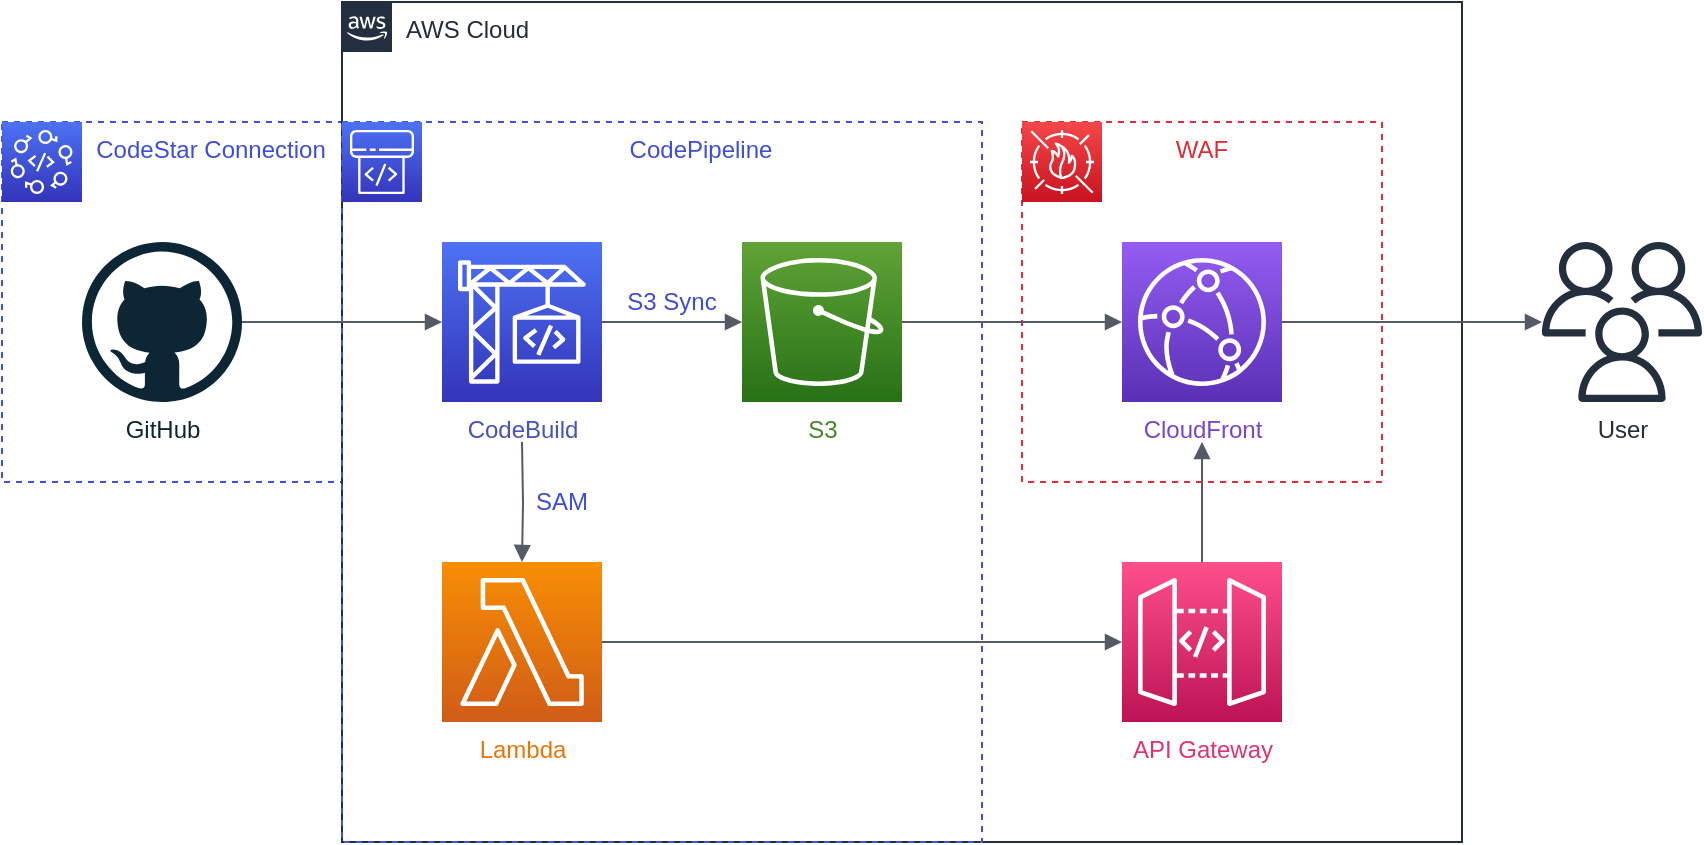 <mxfile scale="2" border="10">
    <diagram id="_Zw1SKS988_m9Ec6RnQ4" name="ページ1">
        <mxGraphModel dx="2493" dy="791" grid="0" gridSize="10" guides="1" tooltips="1" connect="1" arrows="1" fold="1" page="1" pageScale="1" pageWidth="827" pageHeight="1169" background="#ffffff" math="0" shadow="0">
            <root>
                <mxCell id="0"/>
                <mxCell id="1" parent="0"/>
                <mxCell id="12" value="CodeStar Connection" style="fillColor=none;strokeColor=#4053d6;dashed=1;verticalAlign=top;fontStyle=0;fontColor=#3f50d3;spacingLeft=39;" parent="1" vertex="1">
                    <mxGeometry x="-170" y="460" width="170" height="180" as="geometry"/>
                </mxCell>
                <mxCell id="2" value="AWS Cloud" style="points=[[0,0],[0.25,0],[0.5,0],[0.75,0],[1,0],[1,0.25],[1,0.5],[1,0.75],[1,1],[0.75,1],[0.5,1],[0.25,1],[0,1],[0,0.75],[0,0.5],[0,0.25]];outlineConnect=0;gradientColor=none;html=1;whiteSpace=wrap;fontSize=12;fontStyle=0;container=1;pointerEvents=0;collapsible=0;recursiveResize=0;shape=mxgraph.aws4.group;grIcon=mxgraph.aws4.group_aws_cloud_alt;strokeColor=#232F3E;fillColor=none;verticalAlign=top;align=left;spacingLeft=30;fontColor=#232F3E;dashed=0;" parent="1" vertex="1">
                    <mxGeometry y="400" width="560" height="420" as="geometry"/>
                </mxCell>
                <mxCell id="8" value="CodePipeline" style="fillColor=none;strokeColor=#4053d6;dashed=1;verticalAlign=top;fontStyle=0;fontColor=#3f50d3;spacingLeft=39;" parent="2" vertex="1">
                    <mxGeometry y="60" width="320" height="360" as="geometry"/>
                </mxCell>
                <mxCell id="9" value="" style="sketch=0;points=[[0,0,0],[0.25,0,0],[0.5,0,0],[0.75,0,0],[1,0,0],[0,1,0],[0.25,1,0],[0.5,1,0],[0.75,1,0],[1,1,0],[0,0.25,0],[0,0.5,0],[0,0.75,0],[1,0.25,0],[1,0.5,0],[1,0.75,0]];outlineConnect=0;fontColor=#232F3E;gradientColor=#4D72F3;gradientDirection=north;fillColor=#3334B9;strokeColor=#ffffff;dashed=0;verticalLabelPosition=bottom;verticalAlign=top;align=center;html=1;fontSize=12;fontStyle=0;aspect=fixed;shape=mxgraph.aws4.resourceIcon;resIcon=mxgraph.aws4.codepipeline;" parent="2" vertex="1">
                    <mxGeometry y="60" width="40" height="40" as="geometry"/>
                </mxCell>
                <mxCell id="4" value="&lt;font color=&quot;#438a27&quot;&gt;S3&lt;/font&gt;" style="sketch=0;points=[[0,0,0],[0.25,0,0],[0.5,0,0],[0.75,0,0],[1,0,0],[0,1,0],[0.25,1,0],[0.5,1,0],[0.75,1,0],[1,1,0],[0,0.25,0],[0,0.5,0],[0,0.75,0],[1,0.25,0],[1,0.5,0],[1,0.75,0]];outlineConnect=0;fontColor=#232F3E;gradientColor=#60A337;gradientDirection=north;fillColor=#277116;strokeColor=#ffffff;dashed=0;verticalLabelPosition=bottom;verticalAlign=top;align=center;html=1;fontSize=12;fontStyle=0;aspect=fixed;shape=mxgraph.aws4.resourceIcon;resIcon=mxgraph.aws4.s3;" parent="2" vertex="1">
                    <mxGeometry x="200" y="120" width="80" height="80" as="geometry"/>
                </mxCell>
                <mxCell id="16" value="WAF" style="fillColor=none;strokeColor=#df2e35;dashed=1;verticalAlign=top;fontStyle=0;fontColor=#de2d34;" parent="2" vertex="1">
                    <mxGeometry x="340" y="60" width="180" height="180" as="geometry"/>
                </mxCell>
                <mxCell id="5" value="&lt;font color=&quot;#7746d3&quot;&gt;CloudFront&lt;/font&gt;" style="sketch=0;points=[[0,0,0],[0.25,0,0],[0.5,0,0],[0.75,0,0],[1,0,0],[0,1,0],[0.25,1,0],[0.5,1,0],[0.75,1,0],[1,1,0],[0,0.25,0],[0,0.5,0],[0,0.75,0],[1,0.25,0],[1,0.5,0],[1,0.75,0]];outlineConnect=0;fontColor=#232F3E;gradientColor=#945DF2;gradientDirection=north;fillColor=#5A30B5;strokeColor=#ffffff;dashed=0;verticalLabelPosition=bottom;verticalAlign=top;align=center;html=1;fontSize=12;fontStyle=0;aspect=fixed;shape=mxgraph.aws4.resourceIcon;resIcon=mxgraph.aws4.cloudfront;" parent="2" vertex="1">
                    <mxGeometry x="390" y="120" width="80" height="80" as="geometry"/>
                </mxCell>
                <mxCell id="6" value="" style="sketch=0;points=[[0,0,0],[0.25,0,0],[0.5,0,0],[0.75,0,0],[1,0,0],[0,1,0],[0.25,1,0],[0.5,1,0],[0.75,1,0],[1,1,0],[0,0.25,0],[0,0.5,0],[0,0.75,0],[1,0.25,0],[1,0.5,0],[1,0.75,0]];outlineConnect=0;fontColor=#232F3E;gradientColor=#F54749;gradientDirection=north;fillColor=#C7131F;strokeColor=#ffffff;dashed=0;verticalLabelPosition=bottom;verticalAlign=top;align=center;html=1;fontSize=12;fontStyle=0;aspect=fixed;shape=mxgraph.aws4.resourceIcon;resIcon=mxgraph.aws4.waf;" parent="2" vertex="1">
                    <mxGeometry x="340" y="60" width="40" height="40" as="geometry"/>
                </mxCell>
                <mxCell id="17" value="" style="edgeStyle=orthogonalEdgeStyle;html=1;endArrow=block;elbow=vertical;startArrow=none;endFill=1;strokeColor=#545B64;rounded=0;fontColor=#de2d34;exitX=1;exitY=0.5;exitDx=0;exitDy=0;exitPerimeter=0;entryX=0;entryY=0.5;entryDx=0;entryDy=0;entryPerimeter=0;" parent="2" source="4" target="5" edge="1">
                    <mxGeometry width="100" relative="1" as="geometry">
                        <mxPoint x="190" y="330" as="sourcePoint"/>
                        <mxPoint x="200" y="340" as="targetPoint"/>
                    </mxGeometry>
                </mxCell>
                <mxCell id="21" value="&lt;font color=&quot;#df3372&quot;&gt;API Gateway&lt;/font&gt;" style="sketch=0;points=[[0,0,0],[0.25,0,0],[0.5,0,0],[0.75,0,0],[1,0,0],[0,1,0],[0.25,1,0],[0.5,1,0],[0.75,1,0],[1,1,0],[0,0.25,0],[0,0.5,0],[0,0.75,0],[1,0.25,0],[1,0.5,0],[1,0.75,0]];outlineConnect=0;fontColor=#232F3E;gradientColor=#FF4F8B;gradientDirection=north;fillColor=#BC1356;strokeColor=#ffffff;dashed=0;verticalLabelPosition=bottom;verticalAlign=top;align=center;html=1;fontSize=12;fontStyle=0;aspect=fixed;shape=mxgraph.aws4.resourceIcon;resIcon=mxgraph.aws4.api_gateway;" parent="2" vertex="1">
                    <mxGeometry x="390" y="280" width="80" height="80" as="geometry"/>
                </mxCell>
                <mxCell id="22" value="&lt;font color=&quot;#e5770e&quot;&gt;Lambda&lt;/font&gt;" style="sketch=0;points=[[0,0,0],[0.25,0,0],[0.5,0,0],[0.75,0,0],[1,0,0],[0,1,0],[0.25,1,0],[0.5,1,0],[0.75,1,0],[1,1,0],[0,0.25,0],[0,0.5,0],[0,0.75,0],[1,0.25,0],[1,0.5,0],[1,0.75,0]];outlineConnect=0;fontColor=#232F3E;gradientColor=#F78E04;gradientDirection=north;fillColor=#D05C17;strokeColor=#ffffff;dashed=0;verticalLabelPosition=bottom;verticalAlign=top;align=center;html=1;fontSize=12;fontStyle=0;aspect=fixed;shape=mxgraph.aws4.resourceIcon;resIcon=mxgraph.aws4.lambda;" parent="2" vertex="1">
                    <mxGeometry x="50" y="280" width="80" height="80" as="geometry"/>
                </mxCell>
                <mxCell id="23" value="" style="edgeStyle=orthogonalEdgeStyle;html=1;endArrow=block;elbow=vertical;startArrow=none;endFill=1;strokeColor=#545B64;rounded=0;fontColor=#e5770e;exitX=1;exitY=0.5;exitDx=0;exitDy=0;exitPerimeter=0;entryX=0;entryY=0.5;entryDx=0;entryDy=0;entryPerimeter=0;" parent="2" source="22" target="21" edge="1">
                    <mxGeometry width="100" relative="1" as="geometry">
                        <mxPoint x="230" y="450" as="sourcePoint"/>
                        <mxPoint x="200" y="320" as="targetPoint"/>
                    </mxGeometry>
                </mxCell>
                <mxCell id="24" value="" style="edgeStyle=orthogonalEdgeStyle;html=1;endArrow=block;elbow=vertical;startArrow=none;endFill=1;strokeColor=#545B64;rounded=0;fontColor=#e5770e;exitX=0.5;exitY=0;exitDx=0;exitDy=0;exitPerimeter=0;entryX=0.5;entryY=1.25;entryDx=0;entryDy=0;entryPerimeter=0;" parent="2" source="21" target="5" edge="1">
                    <mxGeometry width="100" relative="1" as="geometry">
                        <mxPoint x="600" y="300" as="sourcePoint"/>
                        <mxPoint x="700" y="300" as="targetPoint"/>
                    </mxGeometry>
                </mxCell>
                <mxCell id="25" value="" style="edgeStyle=orthogonalEdgeStyle;html=1;endArrow=block;elbow=vertical;startArrow=none;endFill=1;strokeColor=#545B64;rounded=0;entryX=0.5;entryY=0;entryDx=0;entryDy=0;entryPerimeter=0;" parent="2" target="22" edge="1">
                    <mxGeometry width="100" relative="1" as="geometry">
                        <mxPoint x="90" y="220" as="sourcePoint"/>
                        <mxPoint x="240" y="390" as="targetPoint"/>
                    </mxGeometry>
                </mxCell>
                <mxCell id="27" value="&lt;font color=&quot;#4555b9&quot;&gt;CodeBuild&lt;/font&gt;" style="sketch=0;points=[[0,0,0],[0.25,0,0],[0.5,0,0],[0.75,0,0],[1,0,0],[0,1,0],[0.25,1,0],[0.5,1,0],[0.75,1,0],[1,1,0],[0,0.25,0],[0,0.5,0],[0,0.75,0],[1,0.25,0],[1,0.5,0],[1,0.75,0]];outlineConnect=0;fontColor=#232F3E;gradientColor=#4D72F3;gradientDirection=north;fillColor=#3334B9;strokeColor=#ffffff;dashed=0;verticalLabelPosition=bottom;verticalAlign=top;align=center;html=1;fontSize=12;fontStyle=0;aspect=fixed;shape=mxgraph.aws4.resourceIcon;resIcon=mxgraph.aws4.codebuild;" vertex="1" parent="2">
                    <mxGeometry x="50" y="120" width="80" height="80" as="geometry"/>
                </mxCell>
                <mxCell id="28" value="" style="edgeStyle=orthogonalEdgeStyle;html=1;endArrow=block;elbow=vertical;startArrow=none;endFill=1;strokeColor=#545B64;rounded=0;fontColor=#4555b9;exitX=1;exitY=0.5;exitDx=0;exitDy=0;exitPerimeter=0;entryX=0;entryY=0.5;entryDx=0;entryDy=0;entryPerimeter=0;" edge="1" parent="2" source="27" target="4">
                    <mxGeometry width="100" relative="1" as="geometry">
                        <mxPoint x="190" y="280" as="sourcePoint"/>
                        <mxPoint x="290" y="280" as="targetPoint"/>
                    </mxGeometry>
                </mxCell>
                <mxCell id="29" value="&lt;font color=&quot;#3e4ed2&quot;&gt;S3 Sync&lt;/font&gt;" style="rounded=0;whiteSpace=wrap;html=1;fontColor=#4555b9;fillColor=none;strokeColor=none;" vertex="1" parent="2">
                    <mxGeometry x="130" y="140" width="70" height="20" as="geometry"/>
                </mxCell>
                <mxCell id="30" value="&lt;font color=&quot;#3e4ed2&quot;&gt;SAM&lt;/font&gt;" style="rounded=0;whiteSpace=wrap;html=1;fontColor=#4555b9;fillColor=none;strokeColor=none;" vertex="1" parent="2">
                    <mxGeometry x="90" y="240" width="40" height="20" as="geometry"/>
                </mxCell>
                <mxCell id="10" value="" style="sketch=0;points=[[0,0,0],[0.25,0,0],[0.5,0,0],[0.75,0,0],[1,0,0],[0,1,0],[0.25,1,0],[0.5,1,0],[0.75,1,0],[1,1,0],[0,0.25,0],[0,0.5,0],[0,0.75,0],[1,0.25,0],[1,0.5,0],[1,0.75,0]];outlineConnect=0;fontColor=#232F3E;gradientColor=#4D72F3;gradientDirection=north;fillColor=#3334B9;strokeColor=#ffffff;dashed=0;verticalLabelPosition=bottom;verticalAlign=top;align=center;html=1;fontSize=12;fontStyle=0;aspect=fixed;shape=mxgraph.aws4.resourceIcon;resIcon=mxgraph.aws4.codestar;" parent="1" vertex="1">
                    <mxGeometry x="-170" y="460" width="40" height="40" as="geometry"/>
                </mxCell>
                <mxCell id="11" value="&lt;font color=&quot;#0d2636&quot;&gt;GitHub&lt;/font&gt;" style="dashed=0;outlineConnect=0;html=1;align=center;labelPosition=center;verticalLabelPosition=bottom;verticalAlign=top;shape=mxgraph.weblogos.github;strokeColor=#4053d6;fontColor=#3e4ed2;" parent="1" vertex="1">
                    <mxGeometry x="-130" y="520" width="80" height="80" as="geometry"/>
                </mxCell>
                <mxCell id="13" value="" style="edgeStyle=orthogonalEdgeStyle;html=1;endArrow=block;elbow=vertical;startArrow=none;endFill=1;strokeColor=#545B64;rounded=0;fontColor=#0d2636;entryX=0;entryY=0.5;entryDx=0;entryDy=0;entryPerimeter=0;" parent="1" source="11" target="27" edge="1">
                    <mxGeometry width="100" relative="1" as="geometry">
                        <mxPoint x="-30" y="670" as="sourcePoint"/>
                        <mxPoint x="70" y="670" as="targetPoint"/>
                    </mxGeometry>
                </mxCell>
                <mxCell id="19" value="User" style="sketch=0;outlineConnect=0;fontColor=#232F3E;gradientColor=none;fillColor=#232F3D;strokeColor=none;dashed=0;verticalLabelPosition=bottom;verticalAlign=top;align=center;html=1;fontSize=12;fontStyle=0;aspect=fixed;pointerEvents=1;shape=mxgraph.aws4.users;" parent="1" vertex="1">
                    <mxGeometry x="600" y="520" width="80" height="80" as="geometry"/>
                </mxCell>
                <mxCell id="20" value="" style="edgeStyle=orthogonalEdgeStyle;html=1;endArrow=block;elbow=vertical;startArrow=none;endFill=1;strokeColor=#545B64;rounded=0;fontColor=#de2d34;exitX=1;exitY=0.5;exitDx=0;exitDy=0;exitPerimeter=0;" parent="1" source="5" target="19" edge="1">
                    <mxGeometry width="100" relative="1" as="geometry">
                        <mxPoint x="570" y="720" as="sourcePoint"/>
                        <mxPoint x="670" y="720" as="targetPoint"/>
                    </mxGeometry>
                </mxCell>
            </root>
        </mxGraphModel>
    </diagram>
</mxfile>